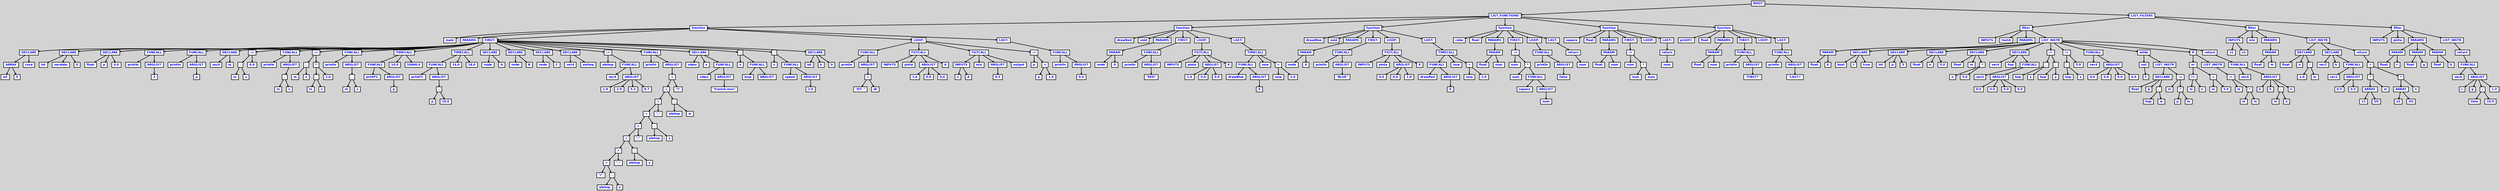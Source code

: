 digraph {

	ordering=out;
	ranksep=.4;
	bgcolor="lightgrey"; node [shape=box, fixedsize=false, fontsize=12, fontname="Helvetica-bold", fontcolor="blue"
		width=.25, height=.25, color="black", fillcolor="white", style="filled, solid, bold"];
	edge [arrowsize=.5, color="black", style="bold"]

  n0 [label="ROOT"];
  n1 [label="LIST_FUNCTIONS"];
  n1 [label="LIST_FUNCTIONS"];
  n2 [label="function"];
  n2 [label="function"];
  n3 [label="main"];
  n4 [label="PARAMS"];
  n5 [label="FIRST:"];
  n5 [label="FIRST:"];
  n6 [label="DECLARE"];
  n6 [label="DECLARE"];
  n7 [label="ARRAY"];
  n7 [label="ARRAY"];
  n8 [label="int"];
  n9 [label="5"];
  n10 [label="cosa"];
  n11 [label="DECLARE"];
  n11 [label="DECLARE"];
  n12 [label="int"];
  n13 [label="variable"];
  n14 [label="0"];
  n15 [label="DECLARE"];
  n15 [label="DECLARE"];
  n16 [label="float"];
  n17 [label="p"];
  n18 [label="0.0"];
  n19 [label="FUNCALL"];
  n19 [label="FUNCALL"];
  n20 [label="println"];
  n21 [label="ARGLIST"];
  n21 [label="ARGLIST"];
  n22 [label="3"];
  n23 [label="FUNCALL"];
  n23 [label="FUNCALL"];
  n24 [label="println"];
  n25 [label="ARGLIST"];
  n25 [label="ARGLIST"];
  n26 [label="p"];
  n27 [label="DECLARE"];
  n27 [label="DECLARE"];
  n28 [label="vec4"];
  n29 [label="m"];
  n30 [label=":="];
  n30 [label=":="];
  n31 [label="."];
  n31 [label="."];
  n32 [label="m"];
  n33 [label="x"];
  n34 [label="6.0"];
  n35 [label="FUNCALL"];
  n35 [label="FUNCALL"];
  n36 [label="println"];
  n37 [label="ARGLIST"];
  n37 [label="ARGLIST"];
  n38 [label="."];
  n38 [label="."];
  n39 [label="m"];
  n40 [label="x"];
  n41 [label=":="];
  n41 [label=":="];
  n42 [label="."];
  n42 [label="."];
  n43 [label="m"];
  n44 [label="x"];
  n45 [label="*"];
  n45 [label="*"];
  n46 [label="."];
  n46 [label="."];
  n47 [label="m"];
  n48 [label="x"];
  n49 [label="2.0"];
  n50 [label="FUNCALL"];
  n50 [label="FUNCALL"];
  n51 [label="println"];
  n52 [label="ARGLIST"];
  n52 [label="ARGLIST"];
  n53 [label="."];
  n53 [label="."];
  n54 [label="m"];
  n55 [label="x"];
  n56 [label="TIMECALL"];
  n56 [label="TIMECALL"];
  n57 [label="FUNCALL"];
  n57 [label="FUNCALL"];
  n58 [label="printFC"];
  n59 [label="ARGLIST"];
  n59 [label="ARGLIST"];
  n60 [label="p"];
  n61 [label="10.0"];
  n62 [label="10000.0"];
  n63 [label="TIMECALL"];
  n63 [label="TIMECALL"];
  n64 [label="FUNCALL"];
  n64 [label="FUNCALL"];
  n65 [label="printFC"];
  n66 [label="ARGLIST"];
  n66 [label="ARGLIST"];
  n67 [label="-"];
  n67 [label="-"];
  n68 [label="p"];
  n69 [label="10.0"];
  n70 [label="14.0"];
  n71 [label="18.0"];
  n72 [label="DECLARE"];
  n72 [label="DECLARE"];
  n73 [label="node"];
  n74 [label="A"];
  n75 [label="DECLARE"];
  n75 [label="DECLARE"];
  n76 [label="node"];
  n77 [label="B"];
  n78 [label="DECLARE"];
  n78 [label="DECLARE"];
  n79 [label="node"];
  n80 [label="C"];
  n81 [label="DECLARE"];
  n81 [label="DECLARE"];
  n82 [label="vec4"];
  n83 [label="alehop"];
  n84 [label=":="];
  n84 [label=":="];
  n85 [label="alehop"];
  n86 [label="FUNCALL"];
  n86 [label="FUNCALL"];
  n87 [label="vec4"];
  n88 [label="ARGLIST"];
  n88 [label="ARGLIST"];
  n89 [label="1.9"];
  n90 [label="2.9"];
  n91 [label="5.3"];
  n92 [label="8.7"];
  n93 [label="FUNCALL"];
  n93 [label="FUNCALL"];
  n94 [label="println"];
  n95 [label="ARGLIST"];
  n95 [label="ARGLIST"];
  n96 [label="+"];
  n96 [label="+"];
  n97 [label="+"];
  n97 [label="+"];
  n98 [label="+"];
  n98 [label="+"];
  n99 [label="+"];
  n99 [label="+"];
  n100 [label="+"];
  n100 [label="+"];
  n101 [label="+"];
  n101 [label="+"];
  n102 [label="+"];
  n102 [label="+"];
  n103 [label="+"];
  n103 [label="+"];
  n104 [label="\"(\""];
  n105 [label="."];
  n105 [label="."];
  n106 [label="alehop"];
  n107 [label="x"];
  n108 [label="\",\""];
  n109 [label="."];
  n109 [label="."];
  n110 [label="alehop"];
  n111 [label="y"];
  n112 [label="\",\""];
  n113 [label="."];
  n113 [label="."];
  n114 [label="alehop"];
  n115 [label="z"];
  n116 [label="\",\""];
  n117 [label="."];
  n117 [label="."];
  n118 [label="alehop"];
  n119 [label="w"];
  n120 [label="\")\""];
  n121 [label="DECLARE"];
  n121 [label="DECLARE"];
  n122 [label="video"];
  n123 [label="v"];
  n124 [label="FUNCALL"];
  n124 [label="FUNCALL"];
  n125 [label="video"];
  n126 [label="ARGLIST"];
  n126 [label="ARGLIST"];
  n127 [label="\"transit.mov\""];
  n128 [label="."];
  n128 [label="."];
  n129 [label="v"];
  n130 [label="FUNCALL"];
  n130 [label="FUNCALL"];
  n131 [label="loop"];
  n132 [label="ARGLIST"];
  n133 [label="."];
  n133 [label="."];
  n134 [label="v"];
  n135 [label="FUNCALL"];
  n135 [label="FUNCALL"];
  n136 [label="speed"];
  n137 [label="ARGLIST"];
  n137 [label="ARGLIST"];
  n138 [label="2.0"];
  n139 [label="DECLARE"];
  n139 [label="DECLARE"];
  n140 [label="int"];
  n141 [label="k"];
  n142 [label="0"];
  n143 [label="LOOP:"];
  n143 [label="LOOP:"];
  n144 [label="FUNCALL"];
  n144 [label="FUNCALL"];
  n145 [label="println"];
  n146 [label="ARGLIST"];
  n146 [label="ARGLIST"];
  n147 [label="+"];
  n147 [label="+"];
  n148 [label="\"DT: \""];
  n149 [label="dt"];
  n150 [label="FILTCALL"];
  n150 [label="FILTCALL"];
  n151 [label="INPUTS"];
  n152 [label="pinta"];
  n153 [label="ARGLIST"];
  n153 [label="ARGLIST"];
  n154 [label="1.0"];
  n155 [label="0.0"];
  n156 [label="0.0"];
  n157 [label="A"];
  n158 [label="FILTCALL"];
  n158 [label="FILTCALL"];
  n159 [label="INPUTS"];
  n159 [label="INPUTS"];
  n160 [label="v"];
  n161 [label="A"];
  n162 [label="mix"];
  n163 [label="ARGLIST"];
  n163 [label="ARGLIST"];
  n164 [label="0.5"];
  n165 [label="output"];
  n166 [label=":="];
  n166 [label=":="];
  n167 [label="p"];
  n168 [label="+"];
  n168 [label="+"];
  n169 [label="p"];
  n170 [label="1.0"];
  n171 [label="LAST:"];
  n171 [label="LAST:"];
  n172 [label="FUNCALL"];
  n172 [label="FUNCALL"];
  n173 [label="println"];
  n174 [label="ARGLIST"];
  n174 [label="ARGLIST"];
  n175 [label="9.0"];
  n176 [label="function"];
  n176 [label="function"];
  n177 [label="drawRed"];
  n178 [label="void"];
  n179 [label="PARAMS"];
  n179 [label="PARAMS"];
  n180 [label="PARAM"];
  n180 [label="PARAM"];
  n181 [label="node"];
  n182 [label="X"];
  n183 [label="FIRST:"];
  n183 [label="FIRST:"];
  n184 [label="FUNCALL"];
  n184 [label="FUNCALL"];
  n185 [label="println"];
  n186 [label="ARGLIST"];
  n186 [label="ARGLIST"];
  n187 [label="\"RED\""];
  n188 [label="LOOP:"];
  n188 [label="LOOP:"];
  n189 [label="FILTCALL"];
  n189 [label="FILTCALL"];
  n190 [label="INPUTS"];
  n191 [label="pinta"];
  n192 [label="ARGLIST"];
  n192 [label="ARGLIST"];
  n193 [label="1.0"];
  n194 [label="0.0"];
  n195 [label="0.0"];
  n196 [label="X"];
  n197 [label="LAST:"];
  n197 [label="LAST:"];
  n198 [label="TIMECALL"];
  n198 [label="TIMECALL"];
  n199 [label="FUNCALL"];
  n199 [label="FUNCALL"];
  n200 [label="drawBlue"];
  n201 [label="ARGLIST"];
  n201 [label="ARGLIST"];
  n202 [label="X"];
  n203 [label="now"];
  n204 [label="+"];
  n204 [label="+"];
  n205 [label="now"];
  n206 [label="2.0"];
  n207 [label="function"];
  n207 [label="function"];
  n208 [label="drawBlue"];
  n209 [label="void"];
  n210 [label="PARAMS"];
  n210 [label="PARAMS"];
  n211 [label="PARAM"];
  n211 [label="PARAM"];
  n212 [label="node"];
  n213 [label="X"];
  n214 [label="FIRST:"];
  n214 [label="FIRST:"];
  n215 [label="FUNCALL"];
  n215 [label="FUNCALL"];
  n216 [label="println"];
  n217 [label="ARGLIST"];
  n217 [label="ARGLIST"];
  n218 [label="\"BLUE\""];
  n219 [label="LOOP:"];
  n219 [label="LOOP:"];
  n220 [label="FILTCALL"];
  n220 [label="FILTCALL"];
  n221 [label="INPUTS"];
  n222 [label="pinta"];
  n223 [label="ARGLIST"];
  n223 [label="ARGLIST"];
  n224 [label="0.0"];
  n225 [label="0.0"];
  n226 [label="1.0"];
  n227 [label="X"];
  n228 [label="LAST:"];
  n228 [label="LAST:"];
  n229 [label="TIMECALL"];
  n229 [label="TIMECALL"];
  n230 [label="FUNCALL"];
  n230 [label="FUNCALL"];
  n231 [label="drawRed"];
  n232 [label="ARGLIST"];
  n232 [label="ARGLIST"];
  n233 [label="X"];
  n234 [label="now"];
  n235 [label="+"];
  n235 [label="+"];
  n236 [label="now"];
  n237 [label="2.0"];
  n238 [label="function"];
  n238 [label="function"];
  n239 [label="cube"];
  n240 [label="float"];
  n241 [label="PARAMS"];
  n241 [label="PARAMS"];
  n242 [label="PARAM"];
  n242 [label="PARAM"];
  n243 [label="float"];
  n244 [label="num"];
  n245 [label="FIRST:"];
  n245 [label="FIRST:"];
  n246 [label=":="];
  n246 [label=":="];
  n247 [label="num"];
  n248 [label="*"];
  n248 [label="*"];
  n249 [label="num"];
  n250 [label="FUNCALL"];
  n250 [label="FUNCALL"];
  n251 [label="square"];
  n252 [label="ARGLIST"];
  n252 [label="ARGLIST"];
  n253 [label="num"];
  n254 [label="LOOP:"];
  n254 [label="LOOP:"];
  n255 [label="FUNCALL"];
  n255 [label="FUNCALL"];
  n256 [label="println"];
  n257 [label="ARGLIST"];
  n257 [label="ARGLIST"];
  n258 [label="false"];
  n259 [label="LAST:"];
  n259 [label="LAST:"];
  n260 [label="return"];
  n260 [label="return"];
  n261 [label="num"];
  n262 [label="function"];
  n262 [label="function"];
  n263 [label="square"];
  n264 [label="float"];
  n265 [label="PARAMS"];
  n265 [label="PARAMS"];
  n266 [label="PARAM"];
  n266 [label="PARAM"];
  n267 [label="float"];
  n268 [label="num"];
  n269 [label="FIRST:"];
  n269 [label="FIRST:"];
  n270 [label=":="];
  n270 [label=":="];
  n271 [label="num"];
  n272 [label="*"];
  n272 [label="*"];
  n273 [label="num"];
  n274 [label="num"];
  n275 [label="LOOP:"];
  n276 [label="LAST:"];
  n276 [label="LAST:"];
  n277 [label="return"];
  n277 [label="return"];
  n278 [label="num"];
  n279 [label="function"];
  n279 [label="function"];
  n280 [label="printFC"];
  n281 [label="float"];
  n282 [label="PARAMS"];
  n282 [label="PARAMS"];
  n283 [label="PARAM"];
  n283 [label="PARAM"];
  n284 [label="float"];
  n285 [label="num"];
  n286 [label="FIRST:"];
  n286 [label="FIRST:"];
  n287 [label="FUNCALL"];
  n287 [label="FUNCALL"];
  n288 [label="println"];
  n289 [label="ARGLIST"];
  n289 [label="ARGLIST"];
  n290 [label="\"FIRST!\""];
  n291 [label="LOOP:"];
  n292 [label="LAST:"];
  n292 [label="LAST:"];
  n293 [label="FUNCALL"];
  n293 [label="FUNCALL"];
  n294 [label="println"];
  n295 [label="ARGLIST"];
  n295 [label="ARGLIST"];
  n296 [label="\"LAST!\""];
  n297 [label="LIST_FILTERS"];
  n297 [label="LIST_FILTERS"];
  n298 [label="filter"];
  n298 [label="filter"];
  n299 [label="INPUTS"];
  n300 [label="testA"];
  n301 [label="PARAMS"];
  n301 [label="PARAMS"];
  n302 [label="PARAM"];
  n302 [label="PARAM"];
  n303 [label="float"];
  n304 [label="k"];
  n305 [label="LIST_INSTR"];
  n305 [label="LIST_INSTR"];
  n306 [label="DECLARE"];
  n306 [label="DECLARE"];
  n307 [label="bool"];
  n308 [label="t"];
  n309 [label="true"];
  n310 [label="DECLARE"];
  n310 [label="DECLARE"];
  n311 [label="int"];
  n312 [label="p"];
  n313 [label="5"];
  n314 [label="DECLARE"];
  n314 [label="DECLARE"];
  n315 [label="float"];
  n316 [label="n"];
  n317 [label="5.0"];
  n318 [label="DECLARE"];
  n318 [label="DECLARE"];
  n319 [label="float"];
  n320 [label="m"];
  n321 [label="*"];
  n321 [label="*"];
  n322 [label="n"];
  n323 [label="5.0"];
  n324 [label="DECLARE"];
  n324 [label="DECLARE"];
  n325 [label="vec4"];
  n326 [label="hop"];
  n327 [label="FUNCALL"];
  n327 [label="FUNCALL"];
  n328 [label="vec4"];
  n329 [label="ARGLIST"];
  n329 [label="ARGLIST"];
  n330 [label="0.0"];
  n331 [label="0.0"];
  n332 [label="0.0"];
  n333 [label="0.0"];
  n334 [label=":="];
  n334 [label=":="];
  n335 [label="."];
  n335 [label="."];
  n336 [label="hop"];
  n337 [label="x"];
  n338 [label="."];
  n338 [label="."];
  n339 [label="hop"];
  n340 [label="y"];
  n341 [label=":="];
  n341 [label=":="];
  n342 [label="."];
  n342 [label="."];
  n343 [label="hop"];
  n344 [label="z"];
  n345 [label="5.0"];
  n346 [label="FUNCALL"];
  n346 [label="FUNCALL"];
  n347 [label="vec4"];
  n348 [label="ARGLIST"];
  n348 [label="ARGLIST"];
  n349 [label="0.0"];
  n350 [label="0.0"];
  n351 [label="0.0"];
  n352 [label="0.0"];
  n353 [label="while"];
  n353 [label="while"];
  n354 [label="not"];
  n354 [label="not"];
  n355 [label="t"];
  n356 [label="LIST_INSTR"];
  n356 [label="LIST_INSTR"];
  n357 [label="DECLARE"];
  n357 [label="DECLARE"];
  n358 [label="float"];
  n359 [label="p"];
  n360 [label="."];
  n360 [label="."];
  n361 [label="hop"];
  n362 [label="w"];
  n363 [label=":="];
  n363 [label=":="];
  n364 [label="m"];
  n365 [label="*"];
  n365 [label="*"];
  n366 [label="p"];
  n367 [label="m"];
  n368 [label="if"];
  n368 [label="if"];
  n369 [label="or"];
  n369 [label="or"];
  n370 [label="!="];
  n370 [label="!="];
  n371 [label="m"];
  n372 [label="n"];
  n373 [label="<"];
  n373 [label="<"];
  n374 [label="m"];
  n375 [label="5.0"];
  n376 [label="LIST_INSTR"];
  n376 [label="LIST_INSTR"];
  n377 [label=":="];
  n377 [label=":="];
  n378 [label="m"];
  n379 [label="*"];
  n379 [label="*"];
  n380 [label="m"];
  n381 [label="m"];
  n382 [label="return"];
  n382 [label="return"];
  n383 [label="FUNCALL"];
  n383 [label="FUNCALL"];
  n384 [label="vec4"];
  n385 [label="ARGLIST"];
  n385 [label="ARGLIST"];
  n386 [label="k"];
  n387 [label="k"];
  n388 [label="-"];
  n388 [label="-"];
  n389 [label="m"];
  n390 [label="n"];
  n391 [label="n"];
  n392 [label="filter"];
  n392 [label="filter"];
  n393 [label="INPUTS"];
  n393 [label="INPUTS"];
  n394 [label="v1"];
  n395 [label="v2"];
  n396 [label="mix"];
  n397 [label="PARAMS"];
  n397 [label="PARAMS"];
  n398 [label="PARAM"];
  n398 [label="PARAM"];
  n399 [label="float"];
  n400 [label="m"];
  n401 [label="LIST_INSTR"];
  n401 [label="LIST_INSTR"];
  n402 [label="DECLARE"];
  n402 [label="DECLARE"];
  n403 [label="float"];
  n404 [label="n"];
  n405 [label="-"];
  n405 [label="-"];
  n406 [label="1.0"];
  n407 [label="m"];
  n408 [label="DECLARE"];
  n408 [label="DECLARE"];
  n409 [label="vec2"];
  n410 [label="k"];
  n411 [label="FUNCALL"];
  n411 [label="FUNCALL"];
  n412 [label="vec2"];
  n413 [label="ARGLIST"];
  n413 [label="ARGLIST"];
  n414 [label="0.5"];
  n415 [label="0.5"];
  n416 [label="return"];
  n416 [label="return"];
  n417 [label="+"];
  n417 [label="+"];
  n418 [label="*"];
  n418 [label="*"];
  n419 [label="ARRAY"];
  n419 [label="ARRAY"];
  n420 [label="v1"];
  n421 [label="UV"];
  n422 [label="m"];
  n423 [label="*"];
  n423 [label="*"];
  n424 [label="ARRAY"];
  n424 [label="ARRAY"];
  n425 [label="v2"];
  n426 [label="UV"];
  n427 [label="n"];
  n428 [label="filter"];
  n428 [label="filter"];
  n429 [label="INPUTS"];
  n430 [label="pinta"];
  n431 [label="PARAMS"];
  n431 [label="PARAMS"];
  n432 [label="PARAM"];
  n432 [label="PARAM"];
  n433 [label="float"];
  n434 [label="r"];
  n435 [label="PARAM"];
  n435 [label="PARAM"];
  n436 [label="float"];
  n437 [label="g"];
  n438 [label="PARAM"];
  n438 [label="PARAM"];
  n439 [label="float"];
  n440 [label="b"];
  n441 [label="LIST_INSTR"];
  n441 [label="LIST_INSTR"];
  n442 [label="return"];
  n442 [label="return"];
  n443 [label="FUNCALL"];
  n443 [label="FUNCALL"];
  n444 [label="vec4"];
  n445 [label="ARGLIST"];
  n445 [label="ARGLIST"];
  n446 [label="r"];
  n447 [label="g"];
  n448 [label="/"];
  n448 [label="/"];
  n449 [label="time"];
  n450 [label="10.0"];
  n451 [label="1.0"];

  n0 -> n1 // "ROOT" -> "LIST_FUNCTIONS"
  n1 -> n2 // "LIST_FUNCTIONS" -> "function"
  n2 -> n3 // "function" -> "main"
  n2 -> n4 // "function" -> "PARAMS"
  n2 -> n5 // "function" -> "FIRST:"
  n5 -> n6 // "FIRST:" -> "DECLARE"
  n6 -> n7 // "DECLARE" -> "ARRAY"
  n7 -> n8 // "ARRAY" -> "int"
  n7 -> n9 // "ARRAY" -> "5"
  n6 -> n10 // "DECLARE" -> "cosa"
  n5 -> n11 // "FIRST:" -> "DECLARE"
  n11 -> n12 // "DECLARE" -> "int"
  n11 -> n13 // "DECLARE" -> "variable"
  n11 -> n14 // "DECLARE" -> "0"
  n5 -> n15 // "FIRST:" -> "DECLARE"
  n15 -> n16 // "DECLARE" -> "float"
  n15 -> n17 // "DECLARE" -> "p"
  n15 -> n18 // "DECLARE" -> "0.0"
  n5 -> n19 // "FIRST:" -> "FUNCALL"
  n19 -> n20 // "FUNCALL" -> "println"
  n19 -> n21 // "FUNCALL" -> "ARGLIST"
  n21 -> n22 // "ARGLIST" -> "3"
  n5 -> n23 // "FIRST:" -> "FUNCALL"
  n23 -> n24 // "FUNCALL" -> "println"
  n23 -> n25 // "FUNCALL" -> "ARGLIST"
  n25 -> n26 // "ARGLIST" -> "p"
  n5 -> n27 // "FIRST:" -> "DECLARE"
  n27 -> n28 // "DECLARE" -> "vec4"
  n27 -> n29 // "DECLARE" -> "m"
  n5 -> n30 // "FIRST:" -> ":="
  n30 -> n31 // ":=" -> "."
  n31 -> n32 // "." -> "m"
  n31 -> n33 // "." -> "x"
  n30 -> n34 // ":=" -> "6.0"
  n5 -> n35 // "FIRST:" -> "FUNCALL"
  n35 -> n36 // "FUNCALL" -> "println"
  n35 -> n37 // "FUNCALL" -> "ARGLIST"
  n37 -> n38 // "ARGLIST" -> "."
  n38 -> n39 // "." -> "m"
  n38 -> n40 // "." -> "x"
  n5 -> n41 // "FIRST:" -> ":="
  n41 -> n42 // ":=" -> "."
  n42 -> n43 // "." -> "m"
  n42 -> n44 // "." -> "x"
  n41 -> n45 // ":=" -> "*"
  n45 -> n46 // "*" -> "."
  n46 -> n47 // "." -> "m"
  n46 -> n48 // "." -> "x"
  n45 -> n49 // "*" -> "2.0"
  n5 -> n50 // "FIRST:" -> "FUNCALL"
  n50 -> n51 // "FUNCALL" -> "println"
  n50 -> n52 // "FUNCALL" -> "ARGLIST"
  n52 -> n53 // "ARGLIST" -> "."
  n53 -> n54 // "." -> "m"
  n53 -> n55 // "." -> "x"
  n5 -> n56 // "FIRST:" -> "TIMECALL"
  n56 -> n57 // "TIMECALL" -> "FUNCALL"
  n57 -> n58 // "FUNCALL" -> "printFC"
  n57 -> n59 // "FUNCALL" -> "ARGLIST"
  n59 -> n60 // "ARGLIST" -> "p"
  n56 -> n61 // "TIMECALL" -> "10.0"
  n56 -> n62 // "TIMECALL" -> "10000.0"
  n5 -> n63 // "FIRST:" -> "TIMECALL"
  n63 -> n64 // "TIMECALL" -> "FUNCALL"
  n64 -> n65 // "FUNCALL" -> "printFC"
  n64 -> n66 // "FUNCALL" -> "ARGLIST"
  n66 -> n67 // "ARGLIST" -> "-"
  n67 -> n68 // "-" -> "p"
  n67 -> n69 // "-" -> "10.0"
  n63 -> n70 // "TIMECALL" -> "14.0"
  n63 -> n71 // "TIMECALL" -> "18.0"
  n5 -> n72 // "FIRST:" -> "DECLARE"
  n72 -> n73 // "DECLARE" -> "node"
  n72 -> n74 // "DECLARE" -> "A"
  n5 -> n75 // "FIRST:" -> "DECLARE"
  n75 -> n76 // "DECLARE" -> "node"
  n75 -> n77 // "DECLARE" -> "B"
  n5 -> n78 // "FIRST:" -> "DECLARE"
  n78 -> n79 // "DECLARE" -> "node"
  n78 -> n80 // "DECLARE" -> "C"
  n5 -> n81 // "FIRST:" -> "DECLARE"
  n81 -> n82 // "DECLARE" -> "vec4"
  n81 -> n83 // "DECLARE" -> "alehop"
  n5 -> n84 // "FIRST:" -> ":="
  n84 -> n85 // ":=" -> "alehop"
  n84 -> n86 // ":=" -> "FUNCALL"
  n86 -> n87 // "FUNCALL" -> "vec4"
  n86 -> n88 // "FUNCALL" -> "ARGLIST"
  n88 -> n89 // "ARGLIST" -> "1.9"
  n88 -> n90 // "ARGLIST" -> "2.9"
  n88 -> n91 // "ARGLIST" -> "5.3"
  n88 -> n92 // "ARGLIST" -> "8.7"
  n5 -> n93 // "FIRST:" -> "FUNCALL"
  n93 -> n94 // "FUNCALL" -> "println"
  n93 -> n95 // "FUNCALL" -> "ARGLIST"
  n95 -> n96 // "ARGLIST" -> "+"
  n96 -> n97 // "+" -> "+"
  n97 -> n98 // "+" -> "+"
  n98 -> n99 // "+" -> "+"
  n99 -> n100 // "+" -> "+"
  n100 -> n101 // "+" -> "+"
  n101 -> n102 // "+" -> "+"
  n102 -> n103 // "+" -> "+"
  n103 -> n104 // "+" -> "\"(\""
  n103 -> n105 // "+" -> "."
  n105 -> n106 // "." -> "alehop"
  n105 -> n107 // "." -> "x"
  n102 -> n108 // "+" -> "\",\""
  n101 -> n109 // "+" -> "."
  n109 -> n110 // "." -> "alehop"
  n109 -> n111 // "." -> "y"
  n100 -> n112 // "+" -> "\",\""
  n99 -> n113 // "+" -> "."
  n113 -> n114 // "." -> "alehop"
  n113 -> n115 // "." -> "z"
  n98 -> n116 // "+" -> "\",\""
  n97 -> n117 // "+" -> "."
  n117 -> n118 // "." -> "alehop"
  n117 -> n119 // "." -> "w"
  n96 -> n120 // "+" -> "\")\""
  n5 -> n121 // "FIRST:" -> "DECLARE"
  n121 -> n122 // "DECLARE" -> "video"
  n121 -> n123 // "DECLARE" -> "v"
  n121 -> n124 // "DECLARE" -> "FUNCALL"
  n124 -> n125 // "FUNCALL" -> "video"
  n124 -> n126 // "FUNCALL" -> "ARGLIST"
  n126 -> n127 // "ARGLIST" -> "\"transit.mov\""
  n5 -> n128 // "FIRST:" -> "."
  n128 -> n129 // "." -> "v"
  n128 -> n130 // "." -> "FUNCALL"
  n130 -> n131 // "FUNCALL" -> "loop"
  n130 -> n132 // "FUNCALL" -> "ARGLIST"
  n5 -> n133 // "FIRST:" -> "."
  n133 -> n134 // "." -> "v"
  n133 -> n135 // "." -> "FUNCALL"
  n135 -> n136 // "FUNCALL" -> "speed"
  n135 -> n137 // "FUNCALL" -> "ARGLIST"
  n137 -> n138 // "ARGLIST" -> "2.0"
  n5 -> n139 // "FIRST:" -> "DECLARE"
  n139 -> n140 // "DECLARE" -> "int"
  n139 -> n141 // "DECLARE" -> "k"
  n139 -> n142 // "DECLARE" -> "0"
  n2 -> n143 // "function" -> "LOOP:"
  n143 -> n144 // "LOOP:" -> "FUNCALL"
  n144 -> n145 // "FUNCALL" -> "println"
  n144 -> n146 // "FUNCALL" -> "ARGLIST"
  n146 -> n147 // "ARGLIST" -> "+"
  n147 -> n148 // "+" -> "\"DT: \""
  n147 -> n149 // "+" -> "dt"
  n143 -> n150 // "LOOP:" -> "FILTCALL"
  n150 -> n151 // "FILTCALL" -> "INPUTS"
  n150 -> n152 // "FILTCALL" -> "pinta"
  n150 -> n153 // "FILTCALL" -> "ARGLIST"
  n153 -> n154 // "ARGLIST" -> "1.0"
  n153 -> n155 // "ARGLIST" -> "0.0"
  n153 -> n156 // "ARGLIST" -> "0.0"
  n150 -> n157 // "FILTCALL" -> "A"
  n143 -> n158 // "LOOP:" -> "FILTCALL"
  n158 -> n159 // "FILTCALL" -> "INPUTS"
  n159 -> n160 // "INPUTS" -> "v"
  n159 -> n161 // "INPUTS" -> "A"
  n158 -> n162 // "FILTCALL" -> "mix"
  n158 -> n163 // "FILTCALL" -> "ARGLIST"
  n163 -> n164 // "ARGLIST" -> "0.5"
  n158 -> n165 // "FILTCALL" -> "output"
  n143 -> n166 // "LOOP:" -> ":="
  n166 -> n167 // ":=" -> "p"
  n166 -> n168 // ":=" -> "+"
  n168 -> n169 // "+" -> "p"
  n168 -> n170 // "+" -> "1.0"
  n2 -> n171 // "function" -> "LAST:"
  n171 -> n172 // "LAST:" -> "FUNCALL"
  n172 -> n173 // "FUNCALL" -> "println"
  n172 -> n174 // "FUNCALL" -> "ARGLIST"
  n174 -> n175 // "ARGLIST" -> "9.0"
  n1 -> n176 // "LIST_FUNCTIONS" -> "function"
  n176 -> n177 // "function" -> "drawRed"
  n176 -> n178 // "function" -> "void"
  n176 -> n179 // "function" -> "PARAMS"
  n179 -> n180 // "PARAMS" -> "PARAM"
  n180 -> n181 // "PARAM" -> "node"
  n180 -> n182 // "PARAM" -> "X"
  n176 -> n183 // "function" -> "FIRST:"
  n183 -> n184 // "FIRST:" -> "FUNCALL"
  n184 -> n185 // "FUNCALL" -> "println"
  n184 -> n186 // "FUNCALL" -> "ARGLIST"
  n186 -> n187 // "ARGLIST" -> "\"RED\""
  n176 -> n188 // "function" -> "LOOP:"
  n188 -> n189 // "LOOP:" -> "FILTCALL"
  n189 -> n190 // "FILTCALL" -> "INPUTS"
  n189 -> n191 // "FILTCALL" -> "pinta"
  n189 -> n192 // "FILTCALL" -> "ARGLIST"
  n192 -> n193 // "ARGLIST" -> "1.0"
  n192 -> n194 // "ARGLIST" -> "0.0"
  n192 -> n195 // "ARGLIST" -> "0.0"
  n189 -> n196 // "FILTCALL" -> "X"
  n176 -> n197 // "function" -> "LAST:"
  n197 -> n198 // "LAST:" -> "TIMECALL"
  n198 -> n199 // "TIMECALL" -> "FUNCALL"
  n199 -> n200 // "FUNCALL" -> "drawBlue"
  n199 -> n201 // "FUNCALL" -> "ARGLIST"
  n201 -> n202 // "ARGLIST" -> "X"
  n198 -> n203 // "TIMECALL" -> "now"
  n198 -> n204 // "TIMECALL" -> "+"
  n204 -> n205 // "+" -> "now"
  n204 -> n206 // "+" -> "2.0"
  n1 -> n207 // "LIST_FUNCTIONS" -> "function"
  n207 -> n208 // "function" -> "drawBlue"
  n207 -> n209 // "function" -> "void"
  n207 -> n210 // "function" -> "PARAMS"
  n210 -> n211 // "PARAMS" -> "PARAM"
  n211 -> n212 // "PARAM" -> "node"
  n211 -> n213 // "PARAM" -> "X"
  n207 -> n214 // "function" -> "FIRST:"
  n214 -> n215 // "FIRST:" -> "FUNCALL"
  n215 -> n216 // "FUNCALL" -> "println"
  n215 -> n217 // "FUNCALL" -> "ARGLIST"
  n217 -> n218 // "ARGLIST" -> "\"BLUE\""
  n207 -> n219 // "function" -> "LOOP:"
  n219 -> n220 // "LOOP:" -> "FILTCALL"
  n220 -> n221 // "FILTCALL" -> "INPUTS"
  n220 -> n222 // "FILTCALL" -> "pinta"
  n220 -> n223 // "FILTCALL" -> "ARGLIST"
  n223 -> n224 // "ARGLIST" -> "0.0"
  n223 -> n225 // "ARGLIST" -> "0.0"
  n223 -> n226 // "ARGLIST" -> "1.0"
  n220 -> n227 // "FILTCALL" -> "X"
  n207 -> n228 // "function" -> "LAST:"
  n228 -> n229 // "LAST:" -> "TIMECALL"
  n229 -> n230 // "TIMECALL" -> "FUNCALL"
  n230 -> n231 // "FUNCALL" -> "drawRed"
  n230 -> n232 // "FUNCALL" -> "ARGLIST"
  n232 -> n233 // "ARGLIST" -> "X"
  n229 -> n234 // "TIMECALL" -> "now"
  n229 -> n235 // "TIMECALL" -> "+"
  n235 -> n236 // "+" -> "now"
  n235 -> n237 // "+" -> "2.0"
  n1 -> n238 // "LIST_FUNCTIONS" -> "function"
  n238 -> n239 // "function" -> "cube"
  n238 -> n240 // "function" -> "float"
  n238 -> n241 // "function" -> "PARAMS"
  n241 -> n242 // "PARAMS" -> "PARAM"
  n242 -> n243 // "PARAM" -> "float"
  n242 -> n244 // "PARAM" -> "num"
  n238 -> n245 // "function" -> "FIRST:"
  n245 -> n246 // "FIRST:" -> ":="
  n246 -> n247 // ":=" -> "num"
  n246 -> n248 // ":=" -> "*"
  n248 -> n249 // "*" -> "num"
  n248 -> n250 // "*" -> "FUNCALL"
  n250 -> n251 // "FUNCALL" -> "square"
  n250 -> n252 // "FUNCALL" -> "ARGLIST"
  n252 -> n253 // "ARGLIST" -> "num"
  n238 -> n254 // "function" -> "LOOP:"
  n254 -> n255 // "LOOP:" -> "FUNCALL"
  n255 -> n256 // "FUNCALL" -> "println"
  n255 -> n257 // "FUNCALL" -> "ARGLIST"
  n257 -> n258 // "ARGLIST" -> "false"
  n238 -> n259 // "function" -> "LAST:"
  n259 -> n260 // "LAST:" -> "return"
  n260 -> n261 // "return" -> "num"
  n1 -> n262 // "LIST_FUNCTIONS" -> "function"
  n262 -> n263 // "function" -> "square"
  n262 -> n264 // "function" -> "float"
  n262 -> n265 // "function" -> "PARAMS"
  n265 -> n266 // "PARAMS" -> "PARAM"
  n266 -> n267 // "PARAM" -> "float"
  n266 -> n268 // "PARAM" -> "num"
  n262 -> n269 // "function" -> "FIRST:"
  n269 -> n270 // "FIRST:" -> ":="
  n270 -> n271 // ":=" -> "num"
  n270 -> n272 // ":=" -> "*"
  n272 -> n273 // "*" -> "num"
  n272 -> n274 // "*" -> "num"
  n262 -> n275 // "function" -> "LOOP:"
  n262 -> n276 // "function" -> "LAST:"
  n276 -> n277 // "LAST:" -> "return"
  n277 -> n278 // "return" -> "num"
  n1 -> n279 // "LIST_FUNCTIONS" -> "function"
  n279 -> n280 // "function" -> "printFC"
  n279 -> n281 // "function" -> "float"
  n279 -> n282 // "function" -> "PARAMS"
  n282 -> n283 // "PARAMS" -> "PARAM"
  n283 -> n284 // "PARAM" -> "float"
  n283 -> n285 // "PARAM" -> "num"
  n279 -> n286 // "function" -> "FIRST:"
  n286 -> n287 // "FIRST:" -> "FUNCALL"
  n287 -> n288 // "FUNCALL" -> "println"
  n287 -> n289 // "FUNCALL" -> "ARGLIST"
  n289 -> n290 // "ARGLIST" -> "\"FIRST!\""
  n279 -> n291 // "function" -> "LOOP:"
  n279 -> n292 // "function" -> "LAST:"
  n292 -> n293 // "LAST:" -> "FUNCALL"
  n293 -> n294 // "FUNCALL" -> "println"
  n293 -> n295 // "FUNCALL" -> "ARGLIST"
  n295 -> n296 // "ARGLIST" -> "\"LAST!\""
  n0 -> n297 // "ROOT" -> "LIST_FILTERS"
  n297 -> n298 // "LIST_FILTERS" -> "filter"
  n298 -> n299 // "filter" -> "INPUTS"
  n298 -> n300 // "filter" -> "testA"
  n298 -> n301 // "filter" -> "PARAMS"
  n301 -> n302 // "PARAMS" -> "PARAM"
  n302 -> n303 // "PARAM" -> "float"
  n302 -> n304 // "PARAM" -> "k"
  n298 -> n305 // "filter" -> "LIST_INSTR"
  n305 -> n306 // "LIST_INSTR" -> "DECLARE"
  n306 -> n307 // "DECLARE" -> "bool"
  n306 -> n308 // "DECLARE" -> "t"
  n306 -> n309 // "DECLARE" -> "true"
  n305 -> n310 // "LIST_INSTR" -> "DECLARE"
  n310 -> n311 // "DECLARE" -> "int"
  n310 -> n312 // "DECLARE" -> "p"
  n310 -> n313 // "DECLARE" -> "5"
  n305 -> n314 // "LIST_INSTR" -> "DECLARE"
  n314 -> n315 // "DECLARE" -> "float"
  n314 -> n316 // "DECLARE" -> "n"
  n314 -> n317 // "DECLARE" -> "5.0"
  n305 -> n318 // "LIST_INSTR" -> "DECLARE"
  n318 -> n319 // "DECLARE" -> "float"
  n318 -> n320 // "DECLARE" -> "m"
  n318 -> n321 // "DECLARE" -> "*"
  n321 -> n322 // "*" -> "n"
  n321 -> n323 // "*" -> "5.0"
  n305 -> n324 // "LIST_INSTR" -> "DECLARE"
  n324 -> n325 // "DECLARE" -> "vec4"
  n324 -> n326 // "DECLARE" -> "hop"
  n324 -> n327 // "DECLARE" -> "FUNCALL"
  n327 -> n328 // "FUNCALL" -> "vec4"
  n327 -> n329 // "FUNCALL" -> "ARGLIST"
  n329 -> n330 // "ARGLIST" -> "0.0"
  n329 -> n331 // "ARGLIST" -> "0.0"
  n329 -> n332 // "ARGLIST" -> "0.0"
  n329 -> n333 // "ARGLIST" -> "0.0"
  n305 -> n334 // "LIST_INSTR" -> ":="
  n334 -> n335 // ":=" -> "."
  n335 -> n336 // "." -> "hop"
  n335 -> n337 // "." -> "x"
  n334 -> n338 // ":=" -> "."
  n338 -> n339 // "." -> "hop"
  n338 -> n340 // "." -> "y"
  n305 -> n341 // "LIST_INSTR" -> ":="
  n341 -> n342 // ":=" -> "."
  n342 -> n343 // "." -> "hop"
  n342 -> n344 // "." -> "z"
  n341 -> n345 // ":=" -> "5.0"
  n305 -> n346 // "LIST_INSTR" -> "FUNCALL"
  n346 -> n347 // "FUNCALL" -> "vec4"
  n346 -> n348 // "FUNCALL" -> "ARGLIST"
  n348 -> n349 // "ARGLIST" -> "0.0"
  n348 -> n350 // "ARGLIST" -> "0.0"
  n348 -> n351 // "ARGLIST" -> "0.0"
  n348 -> n352 // "ARGLIST" -> "0.0"
  n305 -> n353 // "LIST_INSTR" -> "while"
  n353 -> n354 // "while" -> "not"
  n354 -> n355 // "not" -> "t"
  n353 -> n356 // "while" -> "LIST_INSTR"
  n356 -> n357 // "LIST_INSTR" -> "DECLARE"
  n357 -> n358 // "DECLARE" -> "float"
  n357 -> n359 // "DECLARE" -> "p"
  n357 -> n360 // "DECLARE" -> "."
  n360 -> n361 // "." -> "hop"
  n360 -> n362 // "." -> "w"
  n356 -> n363 // "LIST_INSTR" -> ":="
  n363 -> n364 // ":=" -> "m"
  n363 -> n365 // ":=" -> "*"
  n365 -> n366 // "*" -> "p"
  n365 -> n367 // "*" -> "m"
  n305 -> n368 // "LIST_INSTR" -> "if"
  n368 -> n369 // "if" -> "or"
  n369 -> n370 // "or" -> "!="
  n370 -> n371 // "!=" -> "m"
  n370 -> n372 // "!=" -> "n"
  n369 -> n373 // "or" -> "<"
  n373 -> n374 // "<" -> "m"
  n373 -> n375 // "<" -> "5.0"
  n368 -> n376 // "if" -> "LIST_INSTR"
  n376 -> n377 // "LIST_INSTR" -> ":="
  n377 -> n378 // ":=" -> "m"
  n377 -> n379 // ":=" -> "*"
  n379 -> n380 // "*" -> "m"
  n379 -> n381 // "*" -> "m"
  n305 -> n382 // "LIST_INSTR" -> "return"
  n382 -> n383 // "return" -> "FUNCALL"
  n383 -> n384 // "FUNCALL" -> "vec4"
  n383 -> n385 // "FUNCALL" -> "ARGLIST"
  n385 -> n386 // "ARGLIST" -> "k"
  n385 -> n387 // "ARGLIST" -> "k"
  n385 -> n388 // "ARGLIST" -> "-"
  n388 -> n389 // "-" -> "m"
  n388 -> n390 // "-" -> "n"
  n385 -> n391 // "ARGLIST" -> "n"
  n297 -> n392 // "LIST_FILTERS" -> "filter"
  n392 -> n393 // "filter" -> "INPUTS"
  n393 -> n394 // "INPUTS" -> "v1"
  n393 -> n395 // "INPUTS" -> "v2"
  n392 -> n396 // "filter" -> "mix"
  n392 -> n397 // "filter" -> "PARAMS"
  n397 -> n398 // "PARAMS" -> "PARAM"
  n398 -> n399 // "PARAM" -> "float"
  n398 -> n400 // "PARAM" -> "m"
  n392 -> n401 // "filter" -> "LIST_INSTR"
  n401 -> n402 // "LIST_INSTR" -> "DECLARE"
  n402 -> n403 // "DECLARE" -> "float"
  n402 -> n404 // "DECLARE" -> "n"
  n402 -> n405 // "DECLARE" -> "-"
  n405 -> n406 // "-" -> "1.0"
  n405 -> n407 // "-" -> "m"
  n401 -> n408 // "LIST_INSTR" -> "DECLARE"
  n408 -> n409 // "DECLARE" -> "vec2"
  n408 -> n410 // "DECLARE" -> "k"
  n408 -> n411 // "DECLARE" -> "FUNCALL"
  n411 -> n412 // "FUNCALL" -> "vec2"
  n411 -> n413 // "FUNCALL" -> "ARGLIST"
  n413 -> n414 // "ARGLIST" -> "0.5"
  n413 -> n415 // "ARGLIST" -> "0.5"
  n401 -> n416 // "LIST_INSTR" -> "return"
  n416 -> n417 // "return" -> "+"
  n417 -> n418 // "+" -> "*"
  n418 -> n419 // "*" -> "ARRAY"
  n419 -> n420 // "ARRAY" -> "v1"
  n419 -> n421 // "ARRAY" -> "UV"
  n418 -> n422 // "*" -> "m"
  n417 -> n423 // "+" -> "*"
  n423 -> n424 // "*" -> "ARRAY"
  n424 -> n425 // "ARRAY" -> "v2"
  n424 -> n426 // "ARRAY" -> "UV"
  n423 -> n427 // "*" -> "n"
  n297 -> n428 // "LIST_FILTERS" -> "filter"
  n428 -> n429 // "filter" -> "INPUTS"
  n428 -> n430 // "filter" -> "pinta"
  n428 -> n431 // "filter" -> "PARAMS"
  n431 -> n432 // "PARAMS" -> "PARAM"
  n432 -> n433 // "PARAM" -> "float"
  n432 -> n434 // "PARAM" -> "r"
  n431 -> n435 // "PARAMS" -> "PARAM"
  n435 -> n436 // "PARAM" -> "float"
  n435 -> n437 // "PARAM" -> "g"
  n431 -> n438 // "PARAMS" -> "PARAM"
  n438 -> n439 // "PARAM" -> "float"
  n438 -> n440 // "PARAM" -> "b"
  n428 -> n441 // "filter" -> "LIST_INSTR"
  n441 -> n442 // "LIST_INSTR" -> "return"
  n442 -> n443 // "return" -> "FUNCALL"
  n443 -> n444 // "FUNCALL" -> "vec4"
  n443 -> n445 // "FUNCALL" -> "ARGLIST"
  n445 -> n446 // "ARGLIST" -> "r"
  n445 -> n447 // "ARGLIST" -> "g"
  n445 -> n448 // "ARGLIST" -> "/"
  n448 -> n449 // "/" -> "time"
  n448 -> n450 // "/" -> "10.0"
  n445 -> n451 // "ARGLIST" -> "1.0"

}
